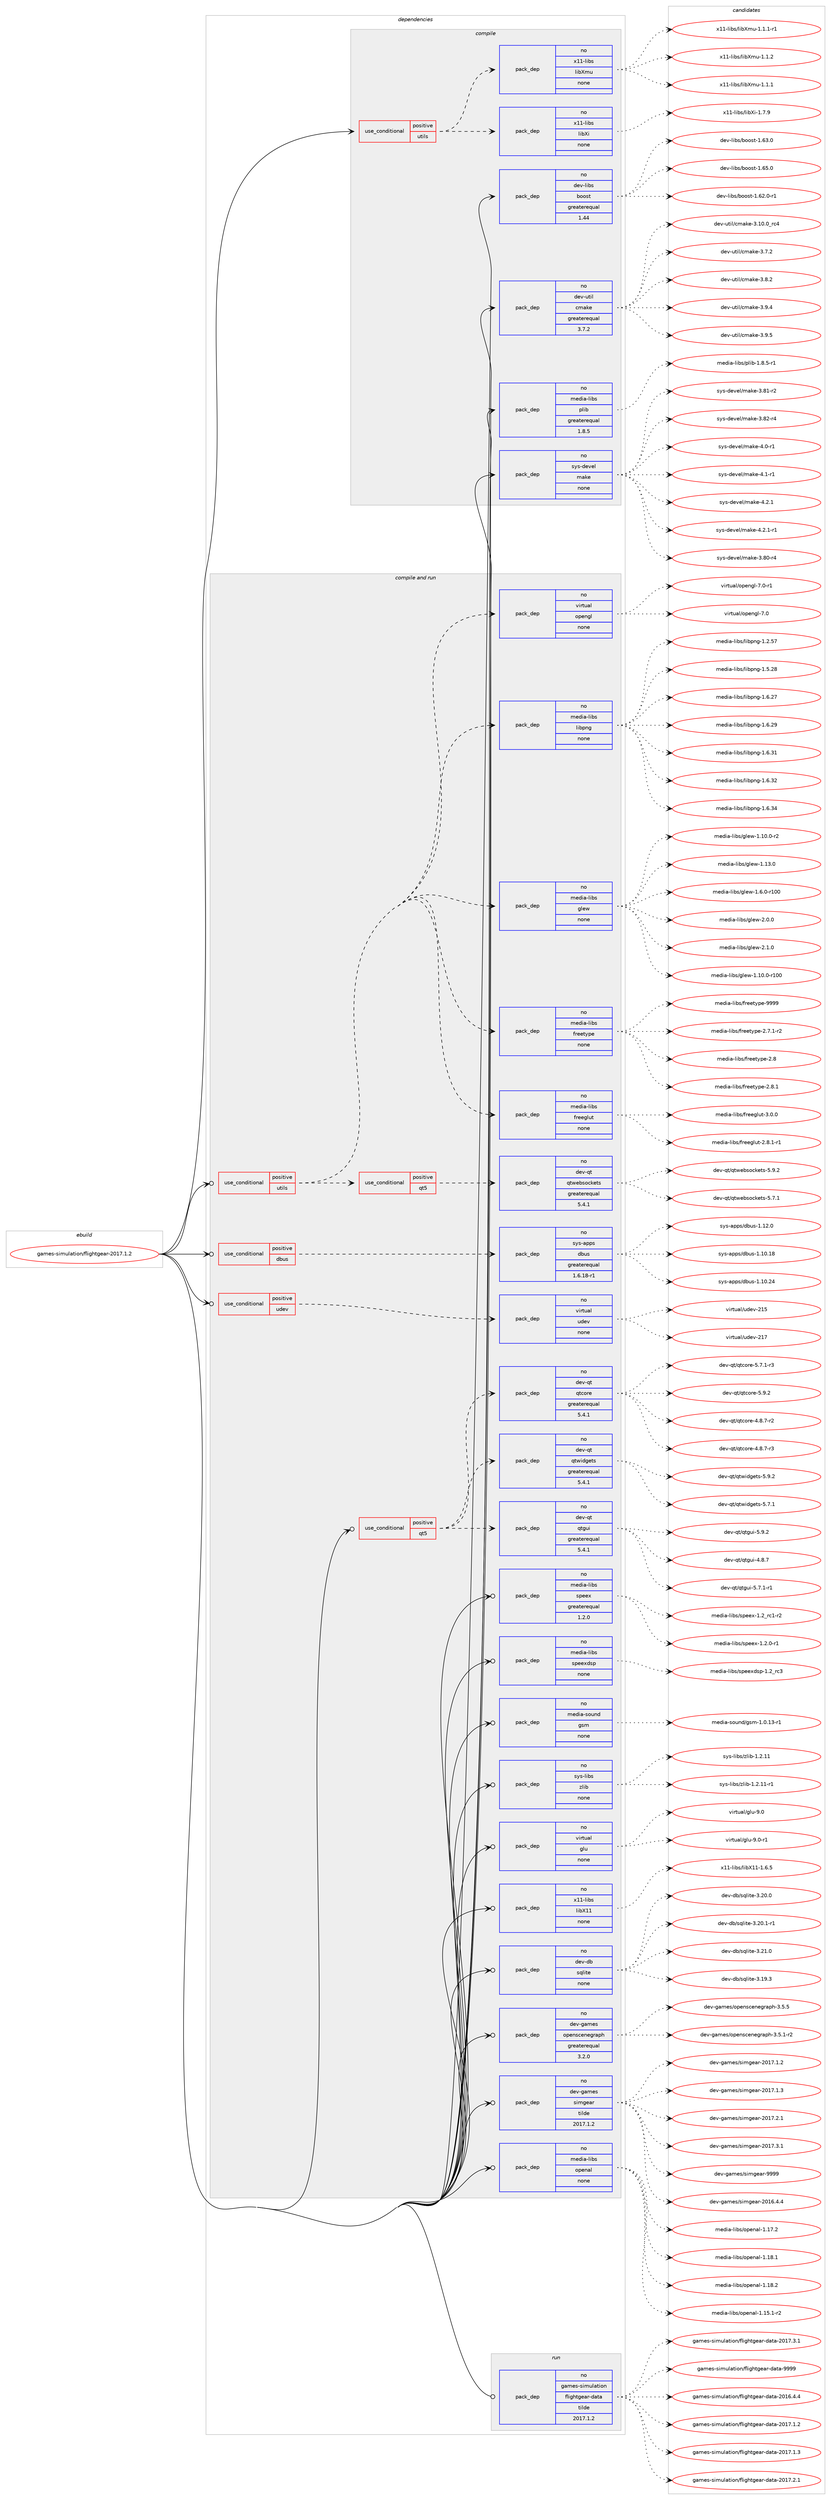digraph prolog {

# *************
# Graph options
# *************

newrank=true;
concentrate=true;
compound=true;
graph [rankdir=LR,fontname=Helvetica,fontsize=10,ranksep=1.5];#, ranksep=2.5, nodesep=0.2];
edge  [arrowhead=vee];
node  [fontname=Helvetica,fontsize=10];

# **********
# The ebuild
# **********

subgraph cluster_leftcol {
color=gray;
rank=same;
label=<<i>ebuild</i>>;
id [label="games-simulation/flightgear-2017.1.2", color=red, width=4, href="../games-simulation/flightgear-2017.1.2.svg"];
}

# ****************
# The dependencies
# ****************

subgraph cluster_midcol {
color=gray;
label=<<i>dependencies</i>>;
subgraph cluster_compile {
fillcolor="#eeeeee";
style=filled;
label=<<i>compile</i>>;
subgraph cond81014 {
dependency303269 [label=<<TABLE BORDER="0" CELLBORDER="1" CELLSPACING="0" CELLPADDING="4"><TR><TD ROWSPAN="3" CELLPADDING="10">use_conditional</TD></TR><TR><TD>positive</TD></TR><TR><TD>utils</TD></TR></TABLE>>, shape=none, color=red];
subgraph pack217503 {
dependency303270 [label=<<TABLE BORDER="0" CELLBORDER="1" CELLSPACING="0" CELLPADDING="4" WIDTH="220"><TR><TD ROWSPAN="6" CELLPADDING="30">pack_dep</TD></TR><TR><TD WIDTH="110">no</TD></TR><TR><TD>x11-libs</TD></TR><TR><TD>libXi</TD></TR><TR><TD>none</TD></TR><TR><TD></TD></TR></TABLE>>, shape=none, color=blue];
}
dependency303269:e -> dependency303270:w [weight=20,style="dashed",arrowhead="vee"];
subgraph pack217504 {
dependency303271 [label=<<TABLE BORDER="0" CELLBORDER="1" CELLSPACING="0" CELLPADDING="4" WIDTH="220"><TR><TD ROWSPAN="6" CELLPADDING="30">pack_dep</TD></TR><TR><TD WIDTH="110">no</TD></TR><TR><TD>x11-libs</TD></TR><TR><TD>libXmu</TD></TR><TR><TD>none</TD></TR><TR><TD></TD></TR></TABLE>>, shape=none, color=blue];
}
dependency303269:e -> dependency303271:w [weight=20,style="dashed",arrowhead="vee"];
}
id:e -> dependency303269:w [weight=20,style="solid",arrowhead="vee"];
subgraph pack217505 {
dependency303272 [label=<<TABLE BORDER="0" CELLBORDER="1" CELLSPACING="0" CELLPADDING="4" WIDTH="220"><TR><TD ROWSPAN="6" CELLPADDING="30">pack_dep</TD></TR><TR><TD WIDTH="110">no</TD></TR><TR><TD>dev-libs</TD></TR><TR><TD>boost</TD></TR><TR><TD>greaterequal</TD></TR><TR><TD>1.44</TD></TR></TABLE>>, shape=none, color=blue];
}
id:e -> dependency303272:w [weight=20,style="solid",arrowhead="vee"];
subgraph pack217506 {
dependency303273 [label=<<TABLE BORDER="0" CELLBORDER="1" CELLSPACING="0" CELLPADDING="4" WIDTH="220"><TR><TD ROWSPAN="6" CELLPADDING="30">pack_dep</TD></TR><TR><TD WIDTH="110">no</TD></TR><TR><TD>dev-util</TD></TR><TR><TD>cmake</TD></TR><TR><TD>greaterequal</TD></TR><TR><TD>3.7.2</TD></TR></TABLE>>, shape=none, color=blue];
}
id:e -> dependency303273:w [weight=20,style="solid",arrowhead="vee"];
subgraph pack217507 {
dependency303274 [label=<<TABLE BORDER="0" CELLBORDER="1" CELLSPACING="0" CELLPADDING="4" WIDTH="220"><TR><TD ROWSPAN="6" CELLPADDING="30">pack_dep</TD></TR><TR><TD WIDTH="110">no</TD></TR><TR><TD>media-libs</TD></TR><TR><TD>plib</TD></TR><TR><TD>greaterequal</TD></TR><TR><TD>1.8.5</TD></TR></TABLE>>, shape=none, color=blue];
}
id:e -> dependency303274:w [weight=20,style="solid",arrowhead="vee"];
subgraph pack217508 {
dependency303275 [label=<<TABLE BORDER="0" CELLBORDER="1" CELLSPACING="0" CELLPADDING="4" WIDTH="220"><TR><TD ROWSPAN="6" CELLPADDING="30">pack_dep</TD></TR><TR><TD WIDTH="110">no</TD></TR><TR><TD>sys-devel</TD></TR><TR><TD>make</TD></TR><TR><TD>none</TD></TR><TR><TD></TD></TR></TABLE>>, shape=none, color=blue];
}
id:e -> dependency303275:w [weight=20,style="solid",arrowhead="vee"];
}
subgraph cluster_compileandrun {
fillcolor="#eeeeee";
style=filled;
label=<<i>compile and run</i>>;
subgraph cond81015 {
dependency303276 [label=<<TABLE BORDER="0" CELLBORDER="1" CELLSPACING="0" CELLPADDING="4"><TR><TD ROWSPAN="3" CELLPADDING="10">use_conditional</TD></TR><TR><TD>positive</TD></TR><TR><TD>dbus</TD></TR></TABLE>>, shape=none, color=red];
subgraph pack217509 {
dependency303277 [label=<<TABLE BORDER="0" CELLBORDER="1" CELLSPACING="0" CELLPADDING="4" WIDTH="220"><TR><TD ROWSPAN="6" CELLPADDING="30">pack_dep</TD></TR><TR><TD WIDTH="110">no</TD></TR><TR><TD>sys-apps</TD></TR><TR><TD>dbus</TD></TR><TR><TD>greaterequal</TD></TR><TR><TD>1.6.18-r1</TD></TR></TABLE>>, shape=none, color=blue];
}
dependency303276:e -> dependency303277:w [weight=20,style="dashed",arrowhead="vee"];
}
id:e -> dependency303276:w [weight=20,style="solid",arrowhead="odotvee"];
subgraph cond81016 {
dependency303278 [label=<<TABLE BORDER="0" CELLBORDER="1" CELLSPACING="0" CELLPADDING="4"><TR><TD ROWSPAN="3" CELLPADDING="10">use_conditional</TD></TR><TR><TD>positive</TD></TR><TR><TD>qt5</TD></TR></TABLE>>, shape=none, color=red];
subgraph pack217510 {
dependency303279 [label=<<TABLE BORDER="0" CELLBORDER="1" CELLSPACING="0" CELLPADDING="4" WIDTH="220"><TR><TD ROWSPAN="6" CELLPADDING="30">pack_dep</TD></TR><TR><TD WIDTH="110">no</TD></TR><TR><TD>dev-qt</TD></TR><TR><TD>qtcore</TD></TR><TR><TD>greaterequal</TD></TR><TR><TD>5.4.1</TD></TR></TABLE>>, shape=none, color=blue];
}
dependency303278:e -> dependency303279:w [weight=20,style="dashed",arrowhead="vee"];
subgraph pack217511 {
dependency303280 [label=<<TABLE BORDER="0" CELLBORDER="1" CELLSPACING="0" CELLPADDING="4" WIDTH="220"><TR><TD ROWSPAN="6" CELLPADDING="30">pack_dep</TD></TR><TR><TD WIDTH="110">no</TD></TR><TR><TD>dev-qt</TD></TR><TR><TD>qtgui</TD></TR><TR><TD>greaterequal</TD></TR><TR><TD>5.4.1</TD></TR></TABLE>>, shape=none, color=blue];
}
dependency303278:e -> dependency303280:w [weight=20,style="dashed",arrowhead="vee"];
subgraph pack217512 {
dependency303281 [label=<<TABLE BORDER="0" CELLBORDER="1" CELLSPACING="0" CELLPADDING="4" WIDTH="220"><TR><TD ROWSPAN="6" CELLPADDING="30">pack_dep</TD></TR><TR><TD WIDTH="110">no</TD></TR><TR><TD>dev-qt</TD></TR><TR><TD>qtwidgets</TD></TR><TR><TD>greaterequal</TD></TR><TR><TD>5.4.1</TD></TR></TABLE>>, shape=none, color=blue];
}
dependency303278:e -> dependency303281:w [weight=20,style="dashed",arrowhead="vee"];
}
id:e -> dependency303278:w [weight=20,style="solid",arrowhead="odotvee"];
subgraph cond81017 {
dependency303282 [label=<<TABLE BORDER="0" CELLBORDER="1" CELLSPACING="0" CELLPADDING="4"><TR><TD ROWSPAN="3" CELLPADDING="10">use_conditional</TD></TR><TR><TD>positive</TD></TR><TR><TD>udev</TD></TR></TABLE>>, shape=none, color=red];
subgraph pack217513 {
dependency303283 [label=<<TABLE BORDER="0" CELLBORDER="1" CELLSPACING="0" CELLPADDING="4" WIDTH="220"><TR><TD ROWSPAN="6" CELLPADDING="30">pack_dep</TD></TR><TR><TD WIDTH="110">no</TD></TR><TR><TD>virtual</TD></TR><TR><TD>udev</TD></TR><TR><TD>none</TD></TR><TR><TD></TD></TR></TABLE>>, shape=none, color=blue];
}
dependency303282:e -> dependency303283:w [weight=20,style="dashed",arrowhead="vee"];
}
id:e -> dependency303282:w [weight=20,style="solid",arrowhead="odotvee"];
subgraph cond81018 {
dependency303284 [label=<<TABLE BORDER="0" CELLBORDER="1" CELLSPACING="0" CELLPADDING="4"><TR><TD ROWSPAN="3" CELLPADDING="10">use_conditional</TD></TR><TR><TD>positive</TD></TR><TR><TD>utils</TD></TR></TABLE>>, shape=none, color=red];
subgraph pack217514 {
dependency303285 [label=<<TABLE BORDER="0" CELLBORDER="1" CELLSPACING="0" CELLPADDING="4" WIDTH="220"><TR><TD ROWSPAN="6" CELLPADDING="30">pack_dep</TD></TR><TR><TD WIDTH="110">no</TD></TR><TR><TD>media-libs</TD></TR><TR><TD>freeglut</TD></TR><TR><TD>none</TD></TR><TR><TD></TD></TR></TABLE>>, shape=none, color=blue];
}
dependency303284:e -> dependency303285:w [weight=20,style="dashed",arrowhead="vee"];
subgraph pack217515 {
dependency303286 [label=<<TABLE BORDER="0" CELLBORDER="1" CELLSPACING="0" CELLPADDING="4" WIDTH="220"><TR><TD ROWSPAN="6" CELLPADDING="30">pack_dep</TD></TR><TR><TD WIDTH="110">no</TD></TR><TR><TD>media-libs</TD></TR><TR><TD>freetype</TD></TR><TR><TD>none</TD></TR><TR><TD></TD></TR></TABLE>>, shape=none, color=blue];
}
dependency303284:e -> dependency303286:w [weight=20,style="dashed",arrowhead="vee"];
subgraph pack217516 {
dependency303287 [label=<<TABLE BORDER="0" CELLBORDER="1" CELLSPACING="0" CELLPADDING="4" WIDTH="220"><TR><TD ROWSPAN="6" CELLPADDING="30">pack_dep</TD></TR><TR><TD WIDTH="110">no</TD></TR><TR><TD>media-libs</TD></TR><TR><TD>glew</TD></TR><TR><TD>none</TD></TR><TR><TD></TD></TR></TABLE>>, shape=none, color=blue];
}
dependency303284:e -> dependency303287:w [weight=20,style="dashed",arrowhead="vee"];
subgraph pack217517 {
dependency303288 [label=<<TABLE BORDER="0" CELLBORDER="1" CELLSPACING="0" CELLPADDING="4" WIDTH="220"><TR><TD ROWSPAN="6" CELLPADDING="30">pack_dep</TD></TR><TR><TD WIDTH="110">no</TD></TR><TR><TD>media-libs</TD></TR><TR><TD>libpng</TD></TR><TR><TD>none</TD></TR><TR><TD></TD></TR></TABLE>>, shape=none, color=blue];
}
dependency303284:e -> dependency303288:w [weight=20,style="dashed",arrowhead="vee"];
subgraph pack217518 {
dependency303289 [label=<<TABLE BORDER="0" CELLBORDER="1" CELLSPACING="0" CELLPADDING="4" WIDTH="220"><TR><TD ROWSPAN="6" CELLPADDING="30">pack_dep</TD></TR><TR><TD WIDTH="110">no</TD></TR><TR><TD>virtual</TD></TR><TR><TD>opengl</TD></TR><TR><TD>none</TD></TR><TR><TD></TD></TR></TABLE>>, shape=none, color=blue];
}
dependency303284:e -> dependency303289:w [weight=20,style="dashed",arrowhead="vee"];
subgraph cond81019 {
dependency303290 [label=<<TABLE BORDER="0" CELLBORDER="1" CELLSPACING="0" CELLPADDING="4"><TR><TD ROWSPAN="3" CELLPADDING="10">use_conditional</TD></TR><TR><TD>positive</TD></TR><TR><TD>qt5</TD></TR></TABLE>>, shape=none, color=red];
subgraph pack217519 {
dependency303291 [label=<<TABLE BORDER="0" CELLBORDER="1" CELLSPACING="0" CELLPADDING="4" WIDTH="220"><TR><TD ROWSPAN="6" CELLPADDING="30">pack_dep</TD></TR><TR><TD WIDTH="110">no</TD></TR><TR><TD>dev-qt</TD></TR><TR><TD>qtwebsockets</TD></TR><TR><TD>greaterequal</TD></TR><TR><TD>5.4.1</TD></TR></TABLE>>, shape=none, color=blue];
}
dependency303290:e -> dependency303291:w [weight=20,style="dashed",arrowhead="vee"];
}
dependency303284:e -> dependency303290:w [weight=20,style="dashed",arrowhead="vee"];
}
id:e -> dependency303284:w [weight=20,style="solid",arrowhead="odotvee"];
subgraph pack217520 {
dependency303292 [label=<<TABLE BORDER="0" CELLBORDER="1" CELLSPACING="0" CELLPADDING="4" WIDTH="220"><TR><TD ROWSPAN="6" CELLPADDING="30">pack_dep</TD></TR><TR><TD WIDTH="110">no</TD></TR><TR><TD>dev-db</TD></TR><TR><TD>sqlite</TD></TR><TR><TD>none</TD></TR><TR><TD></TD></TR></TABLE>>, shape=none, color=blue];
}
id:e -> dependency303292:w [weight=20,style="solid",arrowhead="odotvee"];
subgraph pack217521 {
dependency303293 [label=<<TABLE BORDER="0" CELLBORDER="1" CELLSPACING="0" CELLPADDING="4" WIDTH="220"><TR><TD ROWSPAN="6" CELLPADDING="30">pack_dep</TD></TR><TR><TD WIDTH="110">no</TD></TR><TR><TD>dev-games</TD></TR><TR><TD>openscenegraph</TD></TR><TR><TD>greaterequal</TD></TR><TR><TD>3.2.0</TD></TR></TABLE>>, shape=none, color=blue];
}
id:e -> dependency303293:w [weight=20,style="solid",arrowhead="odotvee"];
subgraph pack217522 {
dependency303294 [label=<<TABLE BORDER="0" CELLBORDER="1" CELLSPACING="0" CELLPADDING="4" WIDTH="220"><TR><TD ROWSPAN="6" CELLPADDING="30">pack_dep</TD></TR><TR><TD WIDTH="110">no</TD></TR><TR><TD>dev-games</TD></TR><TR><TD>simgear</TD></TR><TR><TD>tilde</TD></TR><TR><TD>2017.1.2</TD></TR></TABLE>>, shape=none, color=blue];
}
id:e -> dependency303294:w [weight=20,style="solid",arrowhead="odotvee"];
subgraph pack217523 {
dependency303295 [label=<<TABLE BORDER="0" CELLBORDER="1" CELLSPACING="0" CELLPADDING="4" WIDTH="220"><TR><TD ROWSPAN="6" CELLPADDING="30">pack_dep</TD></TR><TR><TD WIDTH="110">no</TD></TR><TR><TD>media-libs</TD></TR><TR><TD>openal</TD></TR><TR><TD>none</TD></TR><TR><TD></TD></TR></TABLE>>, shape=none, color=blue];
}
id:e -> dependency303295:w [weight=20,style="solid",arrowhead="odotvee"];
subgraph pack217524 {
dependency303296 [label=<<TABLE BORDER="0" CELLBORDER="1" CELLSPACING="0" CELLPADDING="4" WIDTH="220"><TR><TD ROWSPAN="6" CELLPADDING="30">pack_dep</TD></TR><TR><TD WIDTH="110">no</TD></TR><TR><TD>media-libs</TD></TR><TR><TD>speex</TD></TR><TR><TD>greaterequal</TD></TR><TR><TD>1.2.0</TD></TR></TABLE>>, shape=none, color=blue];
}
id:e -> dependency303296:w [weight=20,style="solid",arrowhead="odotvee"];
subgraph pack217525 {
dependency303297 [label=<<TABLE BORDER="0" CELLBORDER="1" CELLSPACING="0" CELLPADDING="4" WIDTH="220"><TR><TD ROWSPAN="6" CELLPADDING="30">pack_dep</TD></TR><TR><TD WIDTH="110">no</TD></TR><TR><TD>media-libs</TD></TR><TR><TD>speexdsp</TD></TR><TR><TD>none</TD></TR><TR><TD></TD></TR></TABLE>>, shape=none, color=blue];
}
id:e -> dependency303297:w [weight=20,style="solid",arrowhead="odotvee"];
subgraph pack217526 {
dependency303298 [label=<<TABLE BORDER="0" CELLBORDER="1" CELLSPACING="0" CELLPADDING="4" WIDTH="220"><TR><TD ROWSPAN="6" CELLPADDING="30">pack_dep</TD></TR><TR><TD WIDTH="110">no</TD></TR><TR><TD>media-sound</TD></TR><TR><TD>gsm</TD></TR><TR><TD>none</TD></TR><TR><TD></TD></TR></TABLE>>, shape=none, color=blue];
}
id:e -> dependency303298:w [weight=20,style="solid",arrowhead="odotvee"];
subgraph pack217527 {
dependency303299 [label=<<TABLE BORDER="0" CELLBORDER="1" CELLSPACING="0" CELLPADDING="4" WIDTH="220"><TR><TD ROWSPAN="6" CELLPADDING="30">pack_dep</TD></TR><TR><TD WIDTH="110">no</TD></TR><TR><TD>sys-libs</TD></TR><TR><TD>zlib</TD></TR><TR><TD>none</TD></TR><TR><TD></TD></TR></TABLE>>, shape=none, color=blue];
}
id:e -> dependency303299:w [weight=20,style="solid",arrowhead="odotvee"];
subgraph pack217528 {
dependency303300 [label=<<TABLE BORDER="0" CELLBORDER="1" CELLSPACING="0" CELLPADDING="4" WIDTH="220"><TR><TD ROWSPAN="6" CELLPADDING="30">pack_dep</TD></TR><TR><TD WIDTH="110">no</TD></TR><TR><TD>virtual</TD></TR><TR><TD>glu</TD></TR><TR><TD>none</TD></TR><TR><TD></TD></TR></TABLE>>, shape=none, color=blue];
}
id:e -> dependency303300:w [weight=20,style="solid",arrowhead="odotvee"];
subgraph pack217529 {
dependency303301 [label=<<TABLE BORDER="0" CELLBORDER="1" CELLSPACING="0" CELLPADDING="4" WIDTH="220"><TR><TD ROWSPAN="6" CELLPADDING="30">pack_dep</TD></TR><TR><TD WIDTH="110">no</TD></TR><TR><TD>x11-libs</TD></TR><TR><TD>libX11</TD></TR><TR><TD>none</TD></TR><TR><TD></TD></TR></TABLE>>, shape=none, color=blue];
}
id:e -> dependency303301:w [weight=20,style="solid",arrowhead="odotvee"];
}
subgraph cluster_run {
fillcolor="#eeeeee";
style=filled;
label=<<i>run</i>>;
subgraph pack217530 {
dependency303302 [label=<<TABLE BORDER="0" CELLBORDER="1" CELLSPACING="0" CELLPADDING="4" WIDTH="220"><TR><TD ROWSPAN="6" CELLPADDING="30">pack_dep</TD></TR><TR><TD WIDTH="110">no</TD></TR><TR><TD>games-simulation</TD></TR><TR><TD>flightgear-data</TD></TR><TR><TD>tilde</TD></TR><TR><TD>2017.1.2</TD></TR></TABLE>>, shape=none, color=blue];
}
id:e -> dependency303302:w [weight=20,style="solid",arrowhead="odot"];
}
}

# **************
# The candidates
# **************

subgraph cluster_choices {
rank=same;
color=gray;
label=<<i>candidates</i>>;

subgraph choice217503 {
color=black;
nodesep=1;
choice12049494510810598115471081059888105454946554657 [label="x11-libs/libXi-1.7.9", color=red, width=4,href="../x11-libs/libXi-1.7.9.svg"];
dependency303270:e -> choice12049494510810598115471081059888105454946554657:w [style=dotted,weight="100"];
}
subgraph choice217504 {
color=black;
nodesep=1;
choice12049494510810598115471081059888109117454946494649 [label="x11-libs/libXmu-1.1.1", color=red, width=4,href="../x11-libs/libXmu-1.1.1.svg"];
choice120494945108105981154710810598881091174549464946494511449 [label="x11-libs/libXmu-1.1.1-r1", color=red, width=4,href="../x11-libs/libXmu-1.1.1-r1.svg"];
choice12049494510810598115471081059888109117454946494650 [label="x11-libs/libXmu-1.1.2", color=red, width=4,href="../x11-libs/libXmu-1.1.2.svg"];
dependency303271:e -> choice12049494510810598115471081059888109117454946494649:w [style=dotted,weight="100"];
dependency303271:e -> choice120494945108105981154710810598881091174549464946494511449:w [style=dotted,weight="100"];
dependency303271:e -> choice12049494510810598115471081059888109117454946494650:w [style=dotted,weight="100"];
}
subgraph choice217505 {
color=black;
nodesep=1;
choice10010111845108105981154798111111115116454946545046484511449 [label="dev-libs/boost-1.62.0-r1", color=red, width=4,href="../dev-libs/boost-1.62.0-r1.svg"];
choice1001011184510810598115479811111111511645494654514648 [label="dev-libs/boost-1.63.0", color=red, width=4,href="../dev-libs/boost-1.63.0.svg"];
choice1001011184510810598115479811111111511645494654534648 [label="dev-libs/boost-1.65.0", color=red, width=4,href="../dev-libs/boost-1.65.0.svg"];
dependency303272:e -> choice10010111845108105981154798111111115116454946545046484511449:w [style=dotted,weight="100"];
dependency303272:e -> choice1001011184510810598115479811111111511645494654514648:w [style=dotted,weight="100"];
dependency303272:e -> choice1001011184510810598115479811111111511645494654534648:w [style=dotted,weight="100"];
}
subgraph choice217506 {
color=black;
nodesep=1;
choice1001011184511711610510847991099710710145514649484648951149952 [label="dev-util/cmake-3.10.0_rc4", color=red, width=4,href="../dev-util/cmake-3.10.0_rc4.svg"];
choice10010111845117116105108479910997107101455146554650 [label="dev-util/cmake-3.7.2", color=red, width=4,href="../dev-util/cmake-3.7.2.svg"];
choice10010111845117116105108479910997107101455146564650 [label="dev-util/cmake-3.8.2", color=red, width=4,href="../dev-util/cmake-3.8.2.svg"];
choice10010111845117116105108479910997107101455146574652 [label="dev-util/cmake-3.9.4", color=red, width=4,href="../dev-util/cmake-3.9.4.svg"];
choice10010111845117116105108479910997107101455146574653 [label="dev-util/cmake-3.9.5", color=red, width=4,href="../dev-util/cmake-3.9.5.svg"];
dependency303273:e -> choice1001011184511711610510847991099710710145514649484648951149952:w [style=dotted,weight="100"];
dependency303273:e -> choice10010111845117116105108479910997107101455146554650:w [style=dotted,weight="100"];
dependency303273:e -> choice10010111845117116105108479910997107101455146564650:w [style=dotted,weight="100"];
dependency303273:e -> choice10010111845117116105108479910997107101455146574652:w [style=dotted,weight="100"];
dependency303273:e -> choice10010111845117116105108479910997107101455146574653:w [style=dotted,weight="100"];
}
subgraph choice217507 {
color=black;
nodesep=1;
choice10910110010597451081059811547112108105984549465646534511449 [label="media-libs/plib-1.8.5-r1", color=red, width=4,href="../media-libs/plib-1.8.5-r1.svg"];
dependency303274:e -> choice10910110010597451081059811547112108105984549465646534511449:w [style=dotted,weight="100"];
}
subgraph choice217508 {
color=black;
nodesep=1;
choice11512111545100101118101108471099710710145514656484511452 [label="sys-devel/make-3.80-r4", color=red, width=4,href="../sys-devel/make-3.80-r4.svg"];
choice11512111545100101118101108471099710710145514656494511450 [label="sys-devel/make-3.81-r2", color=red, width=4,href="../sys-devel/make-3.81-r2.svg"];
choice11512111545100101118101108471099710710145514656504511452 [label="sys-devel/make-3.82-r4", color=red, width=4,href="../sys-devel/make-3.82-r4.svg"];
choice115121115451001011181011084710997107101455246484511449 [label="sys-devel/make-4.0-r1", color=red, width=4,href="../sys-devel/make-4.0-r1.svg"];
choice115121115451001011181011084710997107101455246494511449 [label="sys-devel/make-4.1-r1", color=red, width=4,href="../sys-devel/make-4.1-r1.svg"];
choice115121115451001011181011084710997107101455246504649 [label="sys-devel/make-4.2.1", color=red, width=4,href="../sys-devel/make-4.2.1.svg"];
choice1151211154510010111810110847109971071014552465046494511449 [label="sys-devel/make-4.2.1-r1", color=red, width=4,href="../sys-devel/make-4.2.1-r1.svg"];
dependency303275:e -> choice11512111545100101118101108471099710710145514656484511452:w [style=dotted,weight="100"];
dependency303275:e -> choice11512111545100101118101108471099710710145514656494511450:w [style=dotted,weight="100"];
dependency303275:e -> choice11512111545100101118101108471099710710145514656504511452:w [style=dotted,weight="100"];
dependency303275:e -> choice115121115451001011181011084710997107101455246484511449:w [style=dotted,weight="100"];
dependency303275:e -> choice115121115451001011181011084710997107101455246494511449:w [style=dotted,weight="100"];
dependency303275:e -> choice115121115451001011181011084710997107101455246504649:w [style=dotted,weight="100"];
dependency303275:e -> choice1151211154510010111810110847109971071014552465046494511449:w [style=dotted,weight="100"];
}
subgraph choice217509 {
color=black;
nodesep=1;
choice115121115459711211211547100981171154549464948464956 [label="sys-apps/dbus-1.10.18", color=red, width=4,href="../sys-apps/dbus-1.10.18.svg"];
choice115121115459711211211547100981171154549464948465052 [label="sys-apps/dbus-1.10.24", color=red, width=4,href="../sys-apps/dbus-1.10.24.svg"];
choice1151211154597112112115471009811711545494649504648 [label="sys-apps/dbus-1.12.0", color=red, width=4,href="../sys-apps/dbus-1.12.0.svg"];
dependency303277:e -> choice115121115459711211211547100981171154549464948464956:w [style=dotted,weight="100"];
dependency303277:e -> choice115121115459711211211547100981171154549464948465052:w [style=dotted,weight="100"];
dependency303277:e -> choice1151211154597112112115471009811711545494649504648:w [style=dotted,weight="100"];
}
subgraph choice217510 {
color=black;
nodesep=1;
choice1001011184511311647113116991111141014552465646554511450 [label="dev-qt/qtcore-4.8.7-r2", color=red, width=4,href="../dev-qt/qtcore-4.8.7-r2.svg"];
choice1001011184511311647113116991111141014552465646554511451 [label="dev-qt/qtcore-4.8.7-r3", color=red, width=4,href="../dev-qt/qtcore-4.8.7-r3.svg"];
choice1001011184511311647113116991111141014553465546494511451 [label="dev-qt/qtcore-5.7.1-r3", color=red, width=4,href="../dev-qt/qtcore-5.7.1-r3.svg"];
choice100101118451131164711311699111114101455346574650 [label="dev-qt/qtcore-5.9.2", color=red, width=4,href="../dev-qt/qtcore-5.9.2.svg"];
dependency303279:e -> choice1001011184511311647113116991111141014552465646554511450:w [style=dotted,weight="100"];
dependency303279:e -> choice1001011184511311647113116991111141014552465646554511451:w [style=dotted,weight="100"];
dependency303279:e -> choice1001011184511311647113116991111141014553465546494511451:w [style=dotted,weight="100"];
dependency303279:e -> choice100101118451131164711311699111114101455346574650:w [style=dotted,weight="100"];
}
subgraph choice217511 {
color=black;
nodesep=1;
choice1001011184511311647113116103117105455246564655 [label="dev-qt/qtgui-4.8.7", color=red, width=4,href="../dev-qt/qtgui-4.8.7.svg"];
choice10010111845113116471131161031171054553465546494511449 [label="dev-qt/qtgui-5.7.1-r1", color=red, width=4,href="../dev-qt/qtgui-5.7.1-r1.svg"];
choice1001011184511311647113116103117105455346574650 [label="dev-qt/qtgui-5.9.2", color=red, width=4,href="../dev-qt/qtgui-5.9.2.svg"];
dependency303280:e -> choice1001011184511311647113116103117105455246564655:w [style=dotted,weight="100"];
dependency303280:e -> choice10010111845113116471131161031171054553465546494511449:w [style=dotted,weight="100"];
dependency303280:e -> choice1001011184511311647113116103117105455346574650:w [style=dotted,weight="100"];
}
subgraph choice217512 {
color=black;
nodesep=1;
choice1001011184511311647113116119105100103101116115455346554649 [label="dev-qt/qtwidgets-5.7.1", color=red, width=4,href="../dev-qt/qtwidgets-5.7.1.svg"];
choice1001011184511311647113116119105100103101116115455346574650 [label="dev-qt/qtwidgets-5.9.2", color=red, width=4,href="../dev-qt/qtwidgets-5.9.2.svg"];
dependency303281:e -> choice1001011184511311647113116119105100103101116115455346554649:w [style=dotted,weight="100"];
dependency303281:e -> choice1001011184511311647113116119105100103101116115455346574650:w [style=dotted,weight="100"];
}
subgraph choice217513 {
color=black;
nodesep=1;
choice118105114116117971084711710010111845504953 [label="virtual/udev-215", color=red, width=4,href="../virtual/udev-215.svg"];
choice118105114116117971084711710010111845504955 [label="virtual/udev-217", color=red, width=4,href="../virtual/udev-217.svg"];
dependency303283:e -> choice118105114116117971084711710010111845504953:w [style=dotted,weight="100"];
dependency303283:e -> choice118105114116117971084711710010111845504955:w [style=dotted,weight="100"];
}
subgraph choice217514 {
color=black;
nodesep=1;
choice109101100105974510810598115471021141011011031081171164550465646494511449 [label="media-libs/freeglut-2.8.1-r1", color=red, width=4,href="../media-libs/freeglut-2.8.1-r1.svg"];
choice10910110010597451081059811547102114101101103108117116455146484648 [label="media-libs/freeglut-3.0.0", color=red, width=4,href="../media-libs/freeglut-3.0.0.svg"];
dependency303285:e -> choice109101100105974510810598115471021141011011031081171164550465646494511449:w [style=dotted,weight="100"];
dependency303285:e -> choice10910110010597451081059811547102114101101103108117116455146484648:w [style=dotted,weight="100"];
}
subgraph choice217515 {
color=black;
nodesep=1;
choice109101100105974510810598115471021141011011161211121014550465546494511450 [label="media-libs/freetype-2.7.1-r2", color=red, width=4,href="../media-libs/freetype-2.7.1-r2.svg"];
choice1091011001059745108105981154710211410110111612111210145504656 [label="media-libs/freetype-2.8", color=red, width=4,href="../media-libs/freetype-2.8.svg"];
choice10910110010597451081059811547102114101101116121112101455046564649 [label="media-libs/freetype-2.8.1", color=red, width=4,href="../media-libs/freetype-2.8.1.svg"];
choice109101100105974510810598115471021141011011161211121014557575757 [label="media-libs/freetype-9999", color=red, width=4,href="../media-libs/freetype-9999.svg"];
dependency303286:e -> choice109101100105974510810598115471021141011011161211121014550465546494511450:w [style=dotted,weight="100"];
dependency303286:e -> choice1091011001059745108105981154710211410110111612111210145504656:w [style=dotted,weight="100"];
dependency303286:e -> choice10910110010597451081059811547102114101101116121112101455046564649:w [style=dotted,weight="100"];
dependency303286:e -> choice109101100105974510810598115471021141011011161211121014557575757:w [style=dotted,weight="100"];
}
subgraph choice217516 {
color=black;
nodesep=1;
choice109101100105974510810598115471031081011194549464948464845114494848 [label="media-libs/glew-1.10.0-r100", color=red, width=4,href="../media-libs/glew-1.10.0-r100.svg"];
choice10910110010597451081059811547103108101119454946494846484511450 [label="media-libs/glew-1.10.0-r2", color=red, width=4,href="../media-libs/glew-1.10.0-r2.svg"];
choice1091011001059745108105981154710310810111945494649514648 [label="media-libs/glew-1.13.0", color=red, width=4,href="../media-libs/glew-1.13.0.svg"];
choice1091011001059745108105981154710310810111945494654464845114494848 [label="media-libs/glew-1.6.0-r100", color=red, width=4,href="../media-libs/glew-1.6.0-r100.svg"];
choice10910110010597451081059811547103108101119455046484648 [label="media-libs/glew-2.0.0", color=red, width=4,href="../media-libs/glew-2.0.0.svg"];
choice10910110010597451081059811547103108101119455046494648 [label="media-libs/glew-2.1.0", color=red, width=4,href="../media-libs/glew-2.1.0.svg"];
dependency303287:e -> choice109101100105974510810598115471031081011194549464948464845114494848:w [style=dotted,weight="100"];
dependency303287:e -> choice10910110010597451081059811547103108101119454946494846484511450:w [style=dotted,weight="100"];
dependency303287:e -> choice1091011001059745108105981154710310810111945494649514648:w [style=dotted,weight="100"];
dependency303287:e -> choice1091011001059745108105981154710310810111945494654464845114494848:w [style=dotted,weight="100"];
dependency303287:e -> choice10910110010597451081059811547103108101119455046484648:w [style=dotted,weight="100"];
dependency303287:e -> choice10910110010597451081059811547103108101119455046494648:w [style=dotted,weight="100"];
}
subgraph choice217517 {
color=black;
nodesep=1;
choice109101100105974510810598115471081059811211010345494650465355 [label="media-libs/libpng-1.2.57", color=red, width=4,href="../media-libs/libpng-1.2.57.svg"];
choice109101100105974510810598115471081059811211010345494653465056 [label="media-libs/libpng-1.5.28", color=red, width=4,href="../media-libs/libpng-1.5.28.svg"];
choice109101100105974510810598115471081059811211010345494654465055 [label="media-libs/libpng-1.6.27", color=red, width=4,href="../media-libs/libpng-1.6.27.svg"];
choice109101100105974510810598115471081059811211010345494654465057 [label="media-libs/libpng-1.6.29", color=red, width=4,href="../media-libs/libpng-1.6.29.svg"];
choice109101100105974510810598115471081059811211010345494654465149 [label="media-libs/libpng-1.6.31", color=red, width=4,href="../media-libs/libpng-1.6.31.svg"];
choice109101100105974510810598115471081059811211010345494654465150 [label="media-libs/libpng-1.6.32", color=red, width=4,href="../media-libs/libpng-1.6.32.svg"];
choice109101100105974510810598115471081059811211010345494654465152 [label="media-libs/libpng-1.6.34", color=red, width=4,href="../media-libs/libpng-1.6.34.svg"];
dependency303288:e -> choice109101100105974510810598115471081059811211010345494650465355:w [style=dotted,weight="100"];
dependency303288:e -> choice109101100105974510810598115471081059811211010345494653465056:w [style=dotted,weight="100"];
dependency303288:e -> choice109101100105974510810598115471081059811211010345494654465055:w [style=dotted,weight="100"];
dependency303288:e -> choice109101100105974510810598115471081059811211010345494654465057:w [style=dotted,weight="100"];
dependency303288:e -> choice109101100105974510810598115471081059811211010345494654465149:w [style=dotted,weight="100"];
dependency303288:e -> choice109101100105974510810598115471081059811211010345494654465150:w [style=dotted,weight="100"];
dependency303288:e -> choice109101100105974510810598115471081059811211010345494654465152:w [style=dotted,weight="100"];
}
subgraph choice217518 {
color=black;
nodesep=1;
choice118105114116117971084711111210111010310845554648 [label="virtual/opengl-7.0", color=red, width=4,href="../virtual/opengl-7.0.svg"];
choice1181051141161179710847111112101110103108455546484511449 [label="virtual/opengl-7.0-r1", color=red, width=4,href="../virtual/opengl-7.0-r1.svg"];
dependency303289:e -> choice118105114116117971084711111210111010310845554648:w [style=dotted,weight="100"];
dependency303289:e -> choice1181051141161179710847111112101110103108455546484511449:w [style=dotted,weight="100"];
}
subgraph choice217519 {
color=black;
nodesep=1;
choice10010111845113116471131161191019811511199107101116115455346554649 [label="dev-qt/qtwebsockets-5.7.1", color=red, width=4,href="../dev-qt/qtwebsockets-5.7.1.svg"];
choice10010111845113116471131161191019811511199107101116115455346574650 [label="dev-qt/qtwebsockets-5.9.2", color=red, width=4,href="../dev-qt/qtwebsockets-5.9.2.svg"];
dependency303291:e -> choice10010111845113116471131161191019811511199107101116115455346554649:w [style=dotted,weight="100"];
dependency303291:e -> choice10010111845113116471131161191019811511199107101116115455346574650:w [style=dotted,weight="100"];
}
subgraph choice217520 {
color=black;
nodesep=1;
choice10010111845100984711511310810511610145514649574651 [label="dev-db/sqlite-3.19.3", color=red, width=4,href="../dev-db/sqlite-3.19.3.svg"];
choice10010111845100984711511310810511610145514650484648 [label="dev-db/sqlite-3.20.0", color=red, width=4,href="../dev-db/sqlite-3.20.0.svg"];
choice100101118451009847115113108105116101455146504846494511449 [label="dev-db/sqlite-3.20.1-r1", color=red, width=4,href="../dev-db/sqlite-3.20.1-r1.svg"];
choice10010111845100984711511310810511610145514650494648 [label="dev-db/sqlite-3.21.0", color=red, width=4,href="../dev-db/sqlite-3.21.0.svg"];
dependency303292:e -> choice10010111845100984711511310810511610145514649574651:w [style=dotted,weight="100"];
dependency303292:e -> choice10010111845100984711511310810511610145514650484648:w [style=dotted,weight="100"];
dependency303292:e -> choice100101118451009847115113108105116101455146504846494511449:w [style=dotted,weight="100"];
dependency303292:e -> choice10010111845100984711511310810511610145514650494648:w [style=dotted,weight="100"];
}
subgraph choice217521 {
color=black;
nodesep=1;
choice10010111845103971091011154711111210111011599101110101103114971121044551465346494511450 [label="dev-games/openscenegraph-3.5.1-r2", color=red, width=4,href="../dev-games/openscenegraph-3.5.1-r2.svg"];
choice1001011184510397109101115471111121011101159910111010110311497112104455146534653 [label="dev-games/openscenegraph-3.5.5", color=red, width=4,href="../dev-games/openscenegraph-3.5.5.svg"];
dependency303293:e -> choice10010111845103971091011154711111210111011599101110101103114971121044551465346494511450:w [style=dotted,weight="100"];
dependency303293:e -> choice1001011184510397109101115471111121011101159910111010110311497112104455146534653:w [style=dotted,weight="100"];
}
subgraph choice217522 {
color=black;
nodesep=1;
choice10010111845103971091011154711510510910310197114455048495446524652 [label="dev-games/simgear-2016.4.4", color=red, width=4,href="../dev-games/simgear-2016.4.4.svg"];
choice10010111845103971091011154711510510910310197114455048495546494650 [label="dev-games/simgear-2017.1.2", color=red, width=4,href="../dev-games/simgear-2017.1.2.svg"];
choice10010111845103971091011154711510510910310197114455048495546494651 [label="dev-games/simgear-2017.1.3", color=red, width=4,href="../dev-games/simgear-2017.1.3.svg"];
choice10010111845103971091011154711510510910310197114455048495546504649 [label="dev-games/simgear-2017.2.1", color=red, width=4,href="../dev-games/simgear-2017.2.1.svg"];
choice10010111845103971091011154711510510910310197114455048495546514649 [label="dev-games/simgear-2017.3.1", color=red, width=4,href="../dev-games/simgear-2017.3.1.svg"];
choice100101118451039710910111547115105109103101971144557575757 [label="dev-games/simgear-9999", color=red, width=4,href="../dev-games/simgear-9999.svg"];
dependency303294:e -> choice10010111845103971091011154711510510910310197114455048495446524652:w [style=dotted,weight="100"];
dependency303294:e -> choice10010111845103971091011154711510510910310197114455048495546494650:w [style=dotted,weight="100"];
dependency303294:e -> choice10010111845103971091011154711510510910310197114455048495546494651:w [style=dotted,weight="100"];
dependency303294:e -> choice10010111845103971091011154711510510910310197114455048495546504649:w [style=dotted,weight="100"];
dependency303294:e -> choice10010111845103971091011154711510510910310197114455048495546514649:w [style=dotted,weight="100"];
dependency303294:e -> choice100101118451039710910111547115105109103101971144557575757:w [style=dotted,weight="100"];
}
subgraph choice217523 {
color=black;
nodesep=1;
choice1091011001059745108105981154711111210111097108454946495346494511450 [label="media-libs/openal-1.15.1-r2", color=red, width=4,href="../media-libs/openal-1.15.1-r2.svg"];
choice109101100105974510810598115471111121011109710845494649554650 [label="media-libs/openal-1.17.2", color=red, width=4,href="../media-libs/openal-1.17.2.svg"];
choice109101100105974510810598115471111121011109710845494649564649 [label="media-libs/openal-1.18.1", color=red, width=4,href="../media-libs/openal-1.18.1.svg"];
choice109101100105974510810598115471111121011109710845494649564650 [label="media-libs/openal-1.18.2", color=red, width=4,href="../media-libs/openal-1.18.2.svg"];
dependency303295:e -> choice1091011001059745108105981154711111210111097108454946495346494511450:w [style=dotted,weight="100"];
dependency303295:e -> choice109101100105974510810598115471111121011109710845494649554650:w [style=dotted,weight="100"];
dependency303295:e -> choice109101100105974510810598115471111121011109710845494649564649:w [style=dotted,weight="100"];
dependency303295:e -> choice109101100105974510810598115471111121011109710845494649564650:w [style=dotted,weight="100"];
}
subgraph choice217524 {
color=black;
nodesep=1;
choice109101100105974510810598115471151121011011204549465046484511449 [label="media-libs/speex-1.2.0-r1", color=red, width=4,href="../media-libs/speex-1.2.0-r1.svg"];
choice10910110010597451081059811547115112101101120454946509511499494511450 [label="media-libs/speex-1.2_rc1-r2", color=red, width=4,href="../media-libs/speex-1.2_rc1-r2.svg"];
dependency303296:e -> choice109101100105974510810598115471151121011011204549465046484511449:w [style=dotted,weight="100"];
dependency303296:e -> choice10910110010597451081059811547115112101101120454946509511499494511450:w [style=dotted,weight="100"];
}
subgraph choice217525 {
color=black;
nodesep=1;
choice1091011001059745108105981154711511210110112010011511245494650951149951 [label="media-libs/speexdsp-1.2_rc3", color=red, width=4,href="../media-libs/speexdsp-1.2_rc3.svg"];
dependency303297:e -> choice1091011001059745108105981154711511210110112010011511245494650951149951:w [style=dotted,weight="100"];
}
subgraph choice217526 {
color=black;
nodesep=1;
choice109101100105974511511111711010047103115109454946484649514511449 [label="media-sound/gsm-1.0.13-r1", color=red, width=4,href="../media-sound/gsm-1.0.13-r1.svg"];
dependency303298:e -> choice109101100105974511511111711010047103115109454946484649514511449:w [style=dotted,weight="100"];
}
subgraph choice217527 {
color=black;
nodesep=1;
choice1151211154510810598115471221081059845494650464949 [label="sys-libs/zlib-1.2.11", color=red, width=4,href="../sys-libs/zlib-1.2.11.svg"];
choice11512111545108105981154712210810598454946504649494511449 [label="sys-libs/zlib-1.2.11-r1", color=red, width=4,href="../sys-libs/zlib-1.2.11-r1.svg"];
dependency303299:e -> choice1151211154510810598115471221081059845494650464949:w [style=dotted,weight="100"];
dependency303299:e -> choice11512111545108105981154712210810598454946504649494511449:w [style=dotted,weight="100"];
}
subgraph choice217528 {
color=black;
nodesep=1;
choice118105114116117971084710310811745574648 [label="virtual/glu-9.0", color=red, width=4,href="../virtual/glu-9.0.svg"];
choice1181051141161179710847103108117455746484511449 [label="virtual/glu-9.0-r1", color=red, width=4,href="../virtual/glu-9.0-r1.svg"];
dependency303300:e -> choice118105114116117971084710310811745574648:w [style=dotted,weight="100"];
dependency303300:e -> choice1181051141161179710847103108117455746484511449:w [style=dotted,weight="100"];
}
subgraph choice217529 {
color=black;
nodesep=1;
choice120494945108105981154710810598884949454946544653 [label="x11-libs/libX11-1.6.5", color=red, width=4,href="../x11-libs/libX11-1.6.5.svg"];
dependency303301:e -> choice120494945108105981154710810598884949454946544653:w [style=dotted,weight="100"];
}
subgraph choice217530 {
color=black;
nodesep=1;
choice1039710910111545115105109117108971161051111104710210810510310411610310197114451009711697455048495446524652 [label="games-simulation/flightgear-data-2016.4.4", color=red, width=4,href="../games-simulation/flightgear-data-2016.4.4.svg"];
choice1039710910111545115105109117108971161051111104710210810510310411610310197114451009711697455048495546494650 [label="games-simulation/flightgear-data-2017.1.2", color=red, width=4,href="../games-simulation/flightgear-data-2017.1.2.svg"];
choice1039710910111545115105109117108971161051111104710210810510310411610310197114451009711697455048495546494651 [label="games-simulation/flightgear-data-2017.1.3", color=red, width=4,href="../games-simulation/flightgear-data-2017.1.3.svg"];
choice1039710910111545115105109117108971161051111104710210810510310411610310197114451009711697455048495546504649 [label="games-simulation/flightgear-data-2017.2.1", color=red, width=4,href="../games-simulation/flightgear-data-2017.2.1.svg"];
choice1039710910111545115105109117108971161051111104710210810510310411610310197114451009711697455048495546514649 [label="games-simulation/flightgear-data-2017.3.1", color=red, width=4,href="../games-simulation/flightgear-data-2017.3.1.svg"];
choice10397109101115451151051091171089711610511111047102108105103104116103101971144510097116974557575757 [label="games-simulation/flightgear-data-9999", color=red, width=4,href="../games-simulation/flightgear-data-9999.svg"];
dependency303302:e -> choice1039710910111545115105109117108971161051111104710210810510310411610310197114451009711697455048495446524652:w [style=dotted,weight="100"];
dependency303302:e -> choice1039710910111545115105109117108971161051111104710210810510310411610310197114451009711697455048495546494650:w [style=dotted,weight="100"];
dependency303302:e -> choice1039710910111545115105109117108971161051111104710210810510310411610310197114451009711697455048495546494651:w [style=dotted,weight="100"];
dependency303302:e -> choice1039710910111545115105109117108971161051111104710210810510310411610310197114451009711697455048495546504649:w [style=dotted,weight="100"];
dependency303302:e -> choice1039710910111545115105109117108971161051111104710210810510310411610310197114451009711697455048495546514649:w [style=dotted,weight="100"];
dependency303302:e -> choice10397109101115451151051091171089711610511111047102108105103104116103101971144510097116974557575757:w [style=dotted,weight="100"];
}
}

}
